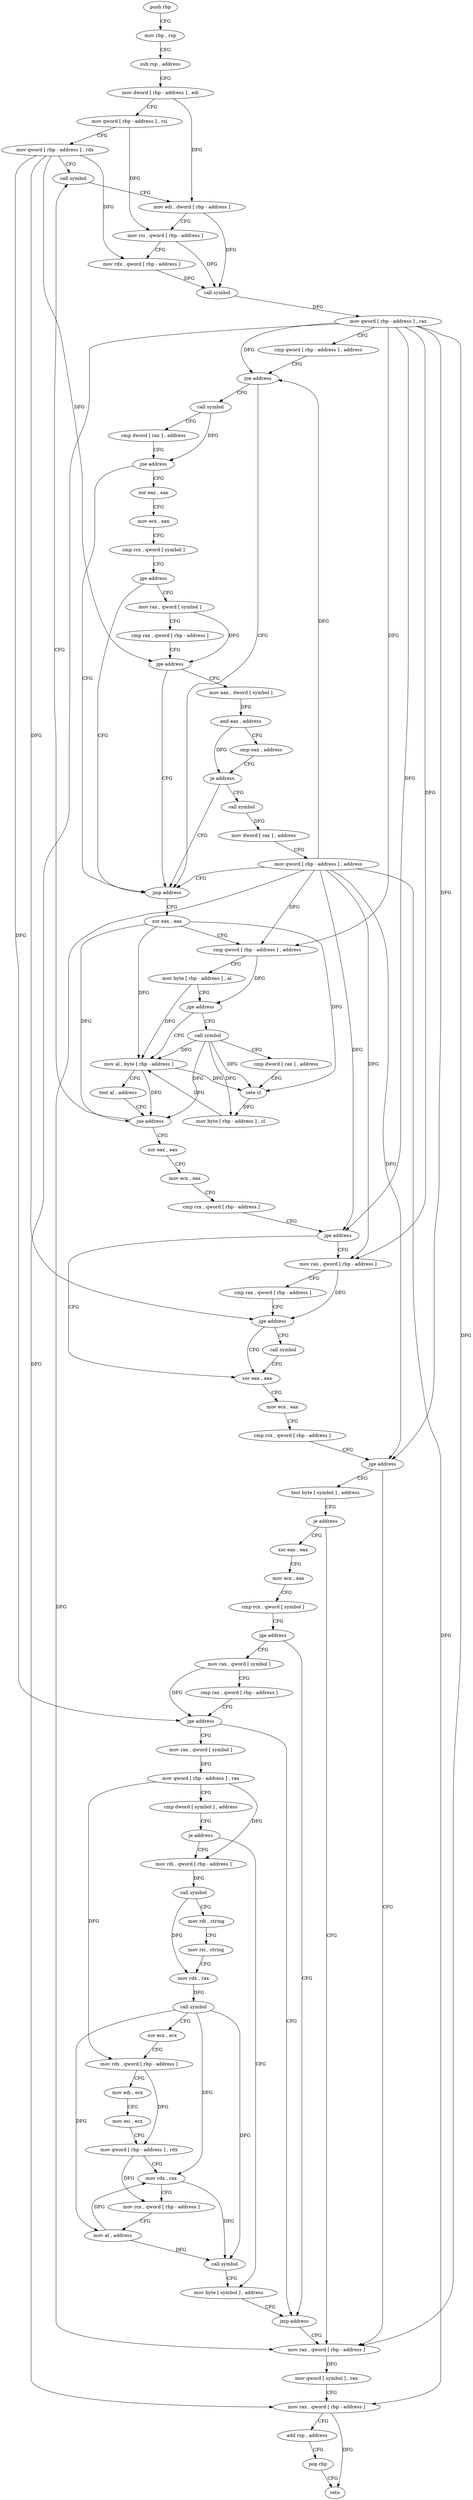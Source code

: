 digraph "func" {
"4237728" [label = "push rbp" ]
"4237729" [label = "mov rbp , rsp" ]
"4237732" [label = "sub rsp , address" ]
"4237736" [label = "mov dword [ rbp - address ] , edi" ]
"4237739" [label = "mov qword [ rbp - address ] , rsi" ]
"4237743" [label = "mov qword [ rbp - address ] , rdx" ]
"4237747" [label = "call symbol" ]
"4237873" [label = "jmp address" ]
"4237878" [label = "xor eax , eax" ]
"4237783" [label = "call symbol" ]
"4237788" [label = "cmp dword [ rax ] , address" ]
"4237791" [label = "jne address" ]
"4237797" [label = "xor eax , eax" ]
"4237880" [label = "cmp qword [ rbp - address ] , address" ]
"4237885" [label = "mov byte [ rbp - address ] , al" ]
"4237888" [label = "jge address" ]
"4237908" [label = "mov al , byte [ rbp - address ]" ]
"4237894" [label = "call symbol" ]
"4237799" [label = "mov ecx , eax" ]
"4237801" [label = "cmp rcx , qword [ symbol ]" ]
"4237809" [label = "jge address" ]
"4237815" [label = "mov rax , qword [ symbol ]" ]
"4237911" [label = "test al , address" ]
"4237913" [label = "jne address" ]
"4237919" [label = "xor eax , eax" ]
"4237899" [label = "cmp dword [ rax ] , address" ]
"4237902" [label = "sete cl" ]
"4237905" [label = "mov byte [ rbp - address ] , cl" ]
"4237823" [label = "cmp rax , qword [ rbp - address ]" ]
"4237827" [label = "jge address" ]
"4237833" [label = "mov eax , dword [ symbol ]" ]
"4237752" [label = "mov edi , dword [ rbp - address ]" ]
"4237755" [label = "mov rsi , qword [ rbp - address ]" ]
"4237759" [label = "mov rdx , qword [ rbp - address ]" ]
"4237763" [label = "call symbol" ]
"4237768" [label = "mov qword [ rbp - address ] , rax" ]
"4237772" [label = "cmp qword [ rbp - address ] , address" ]
"4237777" [label = "jne address" ]
"4237921" [label = "mov ecx , eax" ]
"4237923" [label = "cmp rcx , qword [ rbp - address ]" ]
"4237927" [label = "jge address" ]
"4237952" [label = "xor eax , eax" ]
"4237933" [label = "mov rax , qword [ rbp - address ]" ]
"4237840" [label = "and eax , address" ]
"4237845" [label = "cmp eax , address" ]
"4237848" [label = "je address" ]
"4237854" [label = "call symbol" ]
"4237954" [label = "mov ecx , eax" ]
"4237956" [label = "cmp rcx , qword [ rbp - address ]" ]
"4237960" [label = "jge address" ]
"4238120" [label = "mov rax , qword [ rbp - address ]" ]
"4237966" [label = "test byte [ symbol ] , address" ]
"4237937" [label = "cmp rax , qword [ rbp - address ]" ]
"4237941" [label = "jge address" ]
"4237947" [label = "call symbol" ]
"4237859" [label = "mov dword [ rax ] , address" ]
"4237865" [label = "mov qword [ rbp - address ] , address" ]
"4238124" [label = "mov qword [ symbol ] , rax" ]
"4238132" [label = "mov rax , qword [ rbp - address ]" ]
"4238136" [label = "add rsp , address" ]
"4238140" [label = "pop rbp" ]
"4238141" [label = "retn" ]
"4237974" [label = "je address" ]
"4237980" [label = "xor eax , eax" ]
"4237982" [label = "mov ecx , eax" ]
"4237984" [label = "cmp rcx , qword [ symbol ]" ]
"4237992" [label = "jge address" ]
"4238115" [label = "jmp address" ]
"4237998" [label = "mov rax , qword [ symbol ]" ]
"4238006" [label = "cmp rax , qword [ rbp - address ]" ]
"4238010" [label = "jge address" ]
"4238016" [label = "mov rax , qword [ symbol ]" ]
"4238024" [label = "mov qword [ rbp - address ] , rax" ]
"4238028" [label = "cmp dword [ symbol ] , address" ]
"4238036" [label = "je address" ]
"4238107" [label = "mov byte [ symbol ] , address" ]
"4238042" [label = "mov rdi , qword [ rbp - address ]" ]
"4238046" [label = "call symbol" ]
"4238051" [label = "mov rdi , string" ]
"4238061" [label = "mov rsi , string" ]
"4238071" [label = "mov rdx , rax" ]
"4238074" [label = "call symbol" ]
"4238079" [label = "xor ecx , ecx" ]
"4238081" [label = "mov rdx , qword [ rbp - address ]" ]
"4238085" [label = "mov edi , ecx" ]
"4238087" [label = "mov esi , ecx" ]
"4238089" [label = "mov qword [ rbp - address ] , rdx" ]
"4238093" [label = "mov rdx , rax" ]
"4238096" [label = "mov rcx , qword [ rbp - address ]" ]
"4238100" [label = "mov al , address" ]
"4238102" [label = "call symbol" ]
"4237728" -> "4237729" [ label = "CFG" ]
"4237729" -> "4237732" [ label = "CFG" ]
"4237732" -> "4237736" [ label = "CFG" ]
"4237736" -> "4237739" [ label = "CFG" ]
"4237736" -> "4237752" [ label = "DFG" ]
"4237739" -> "4237743" [ label = "CFG" ]
"4237739" -> "4237755" [ label = "DFG" ]
"4237743" -> "4237747" [ label = "CFG" ]
"4237743" -> "4237759" [ label = "DFG" ]
"4237743" -> "4237827" [ label = "DFG" ]
"4237743" -> "4237941" [ label = "DFG" ]
"4237743" -> "4238010" [ label = "DFG" ]
"4237747" -> "4237752" [ label = "CFG" ]
"4237873" -> "4237878" [ label = "CFG" ]
"4237878" -> "4237880" [ label = "CFG" ]
"4237878" -> "4237908" [ label = "DFG" ]
"4237878" -> "4237913" [ label = "DFG" ]
"4237878" -> "4237902" [ label = "DFG" ]
"4237783" -> "4237788" [ label = "CFG" ]
"4237783" -> "4237791" [ label = "DFG" ]
"4237788" -> "4237791" [ label = "CFG" ]
"4237791" -> "4237873" [ label = "CFG" ]
"4237791" -> "4237797" [ label = "CFG" ]
"4237797" -> "4237799" [ label = "CFG" ]
"4237880" -> "4237885" [ label = "CFG" ]
"4237880" -> "4237888" [ label = "DFG" ]
"4237885" -> "4237888" [ label = "CFG" ]
"4237885" -> "4237908" [ label = "DFG" ]
"4237888" -> "4237908" [ label = "CFG" ]
"4237888" -> "4237894" [ label = "CFG" ]
"4237908" -> "4237911" [ label = "CFG" ]
"4237908" -> "4237913" [ label = "DFG" ]
"4237908" -> "4237902" [ label = "DFG" ]
"4237894" -> "4237899" [ label = "CFG" ]
"4237894" -> "4237913" [ label = "DFG" ]
"4237894" -> "4237908" [ label = "DFG" ]
"4237894" -> "4237902" [ label = "DFG" ]
"4237894" -> "4237905" [ label = "DFG" ]
"4237799" -> "4237801" [ label = "CFG" ]
"4237801" -> "4237809" [ label = "CFG" ]
"4237809" -> "4237873" [ label = "CFG" ]
"4237809" -> "4237815" [ label = "CFG" ]
"4237815" -> "4237823" [ label = "CFG" ]
"4237815" -> "4237827" [ label = "DFG" ]
"4237911" -> "4237913" [ label = "CFG" ]
"4237913" -> "4237747" [ label = "CFG" ]
"4237913" -> "4237919" [ label = "CFG" ]
"4237919" -> "4237921" [ label = "CFG" ]
"4237899" -> "4237902" [ label = "CFG" ]
"4237902" -> "4237905" [ label = "DFG" ]
"4237905" -> "4237908" [ label = "DFG" ]
"4237823" -> "4237827" [ label = "CFG" ]
"4237827" -> "4237873" [ label = "CFG" ]
"4237827" -> "4237833" [ label = "CFG" ]
"4237833" -> "4237840" [ label = "DFG" ]
"4237752" -> "4237755" [ label = "CFG" ]
"4237752" -> "4237763" [ label = "DFG" ]
"4237755" -> "4237759" [ label = "CFG" ]
"4237755" -> "4237763" [ label = "DFG" ]
"4237759" -> "4237763" [ label = "DFG" ]
"4237763" -> "4237768" [ label = "DFG" ]
"4237768" -> "4237772" [ label = "CFG" ]
"4237768" -> "4237777" [ label = "DFG" ]
"4237768" -> "4237880" [ label = "DFG" ]
"4237768" -> "4237927" [ label = "DFG" ]
"4237768" -> "4237960" [ label = "DFG" ]
"4237768" -> "4237933" [ label = "DFG" ]
"4237768" -> "4238120" [ label = "DFG" ]
"4237768" -> "4238132" [ label = "DFG" ]
"4237772" -> "4237777" [ label = "CFG" ]
"4237777" -> "4237873" [ label = "CFG" ]
"4237777" -> "4237783" [ label = "CFG" ]
"4237921" -> "4237923" [ label = "CFG" ]
"4237923" -> "4237927" [ label = "CFG" ]
"4237927" -> "4237952" [ label = "CFG" ]
"4237927" -> "4237933" [ label = "CFG" ]
"4237952" -> "4237954" [ label = "CFG" ]
"4237933" -> "4237937" [ label = "CFG" ]
"4237933" -> "4237941" [ label = "DFG" ]
"4237840" -> "4237845" [ label = "CFG" ]
"4237840" -> "4237848" [ label = "DFG" ]
"4237845" -> "4237848" [ label = "CFG" ]
"4237848" -> "4237873" [ label = "CFG" ]
"4237848" -> "4237854" [ label = "CFG" ]
"4237854" -> "4237859" [ label = "DFG" ]
"4237954" -> "4237956" [ label = "CFG" ]
"4237956" -> "4237960" [ label = "CFG" ]
"4237960" -> "4238120" [ label = "CFG" ]
"4237960" -> "4237966" [ label = "CFG" ]
"4238120" -> "4238124" [ label = "DFG" ]
"4237966" -> "4237974" [ label = "CFG" ]
"4237937" -> "4237941" [ label = "CFG" ]
"4237941" -> "4237952" [ label = "CFG" ]
"4237941" -> "4237947" [ label = "CFG" ]
"4237947" -> "4237952" [ label = "CFG" ]
"4237859" -> "4237865" [ label = "CFG" ]
"4237865" -> "4237873" [ label = "CFG" ]
"4237865" -> "4237777" [ label = "DFG" ]
"4237865" -> "4237880" [ label = "DFG" ]
"4237865" -> "4237927" [ label = "DFG" ]
"4237865" -> "4237960" [ label = "DFG" ]
"4237865" -> "4237933" [ label = "DFG" ]
"4237865" -> "4238120" [ label = "DFG" ]
"4237865" -> "4238132" [ label = "DFG" ]
"4238124" -> "4238132" [ label = "CFG" ]
"4238132" -> "4238136" [ label = "CFG" ]
"4238132" -> "4238141" [ label = "DFG" ]
"4238136" -> "4238140" [ label = "CFG" ]
"4238140" -> "4238141" [ label = "CFG" ]
"4237974" -> "4238120" [ label = "CFG" ]
"4237974" -> "4237980" [ label = "CFG" ]
"4237980" -> "4237982" [ label = "CFG" ]
"4237982" -> "4237984" [ label = "CFG" ]
"4237984" -> "4237992" [ label = "CFG" ]
"4237992" -> "4238115" [ label = "CFG" ]
"4237992" -> "4237998" [ label = "CFG" ]
"4238115" -> "4238120" [ label = "CFG" ]
"4237998" -> "4238006" [ label = "CFG" ]
"4237998" -> "4238010" [ label = "DFG" ]
"4238006" -> "4238010" [ label = "CFG" ]
"4238010" -> "4238115" [ label = "CFG" ]
"4238010" -> "4238016" [ label = "CFG" ]
"4238016" -> "4238024" [ label = "DFG" ]
"4238024" -> "4238028" [ label = "CFG" ]
"4238024" -> "4238042" [ label = "DFG" ]
"4238024" -> "4238081" [ label = "DFG" ]
"4238028" -> "4238036" [ label = "CFG" ]
"4238036" -> "4238107" [ label = "CFG" ]
"4238036" -> "4238042" [ label = "CFG" ]
"4238107" -> "4238115" [ label = "CFG" ]
"4238042" -> "4238046" [ label = "DFG" ]
"4238046" -> "4238051" [ label = "CFG" ]
"4238046" -> "4238071" [ label = "DFG" ]
"4238051" -> "4238061" [ label = "CFG" ]
"4238061" -> "4238071" [ label = "CFG" ]
"4238071" -> "4238074" [ label = "DFG" ]
"4238074" -> "4238079" [ label = "CFG" ]
"4238074" -> "4238093" [ label = "DFG" ]
"4238074" -> "4238100" [ label = "DFG" ]
"4238074" -> "4238102" [ label = "DFG" ]
"4238079" -> "4238081" [ label = "CFG" ]
"4238081" -> "4238085" [ label = "CFG" ]
"4238081" -> "4238089" [ label = "DFG" ]
"4238085" -> "4238087" [ label = "CFG" ]
"4238087" -> "4238089" [ label = "CFG" ]
"4238089" -> "4238093" [ label = "CFG" ]
"4238089" -> "4238096" [ label = "DFG" ]
"4238093" -> "4238096" [ label = "CFG" ]
"4238093" -> "4238102" [ label = "DFG" ]
"4238096" -> "4238100" [ label = "CFG" ]
"4238100" -> "4238102" [ label = "DFG" ]
"4238100" -> "4238093" [ label = "DFG" ]
"4238102" -> "4238107" [ label = "CFG" ]
}
